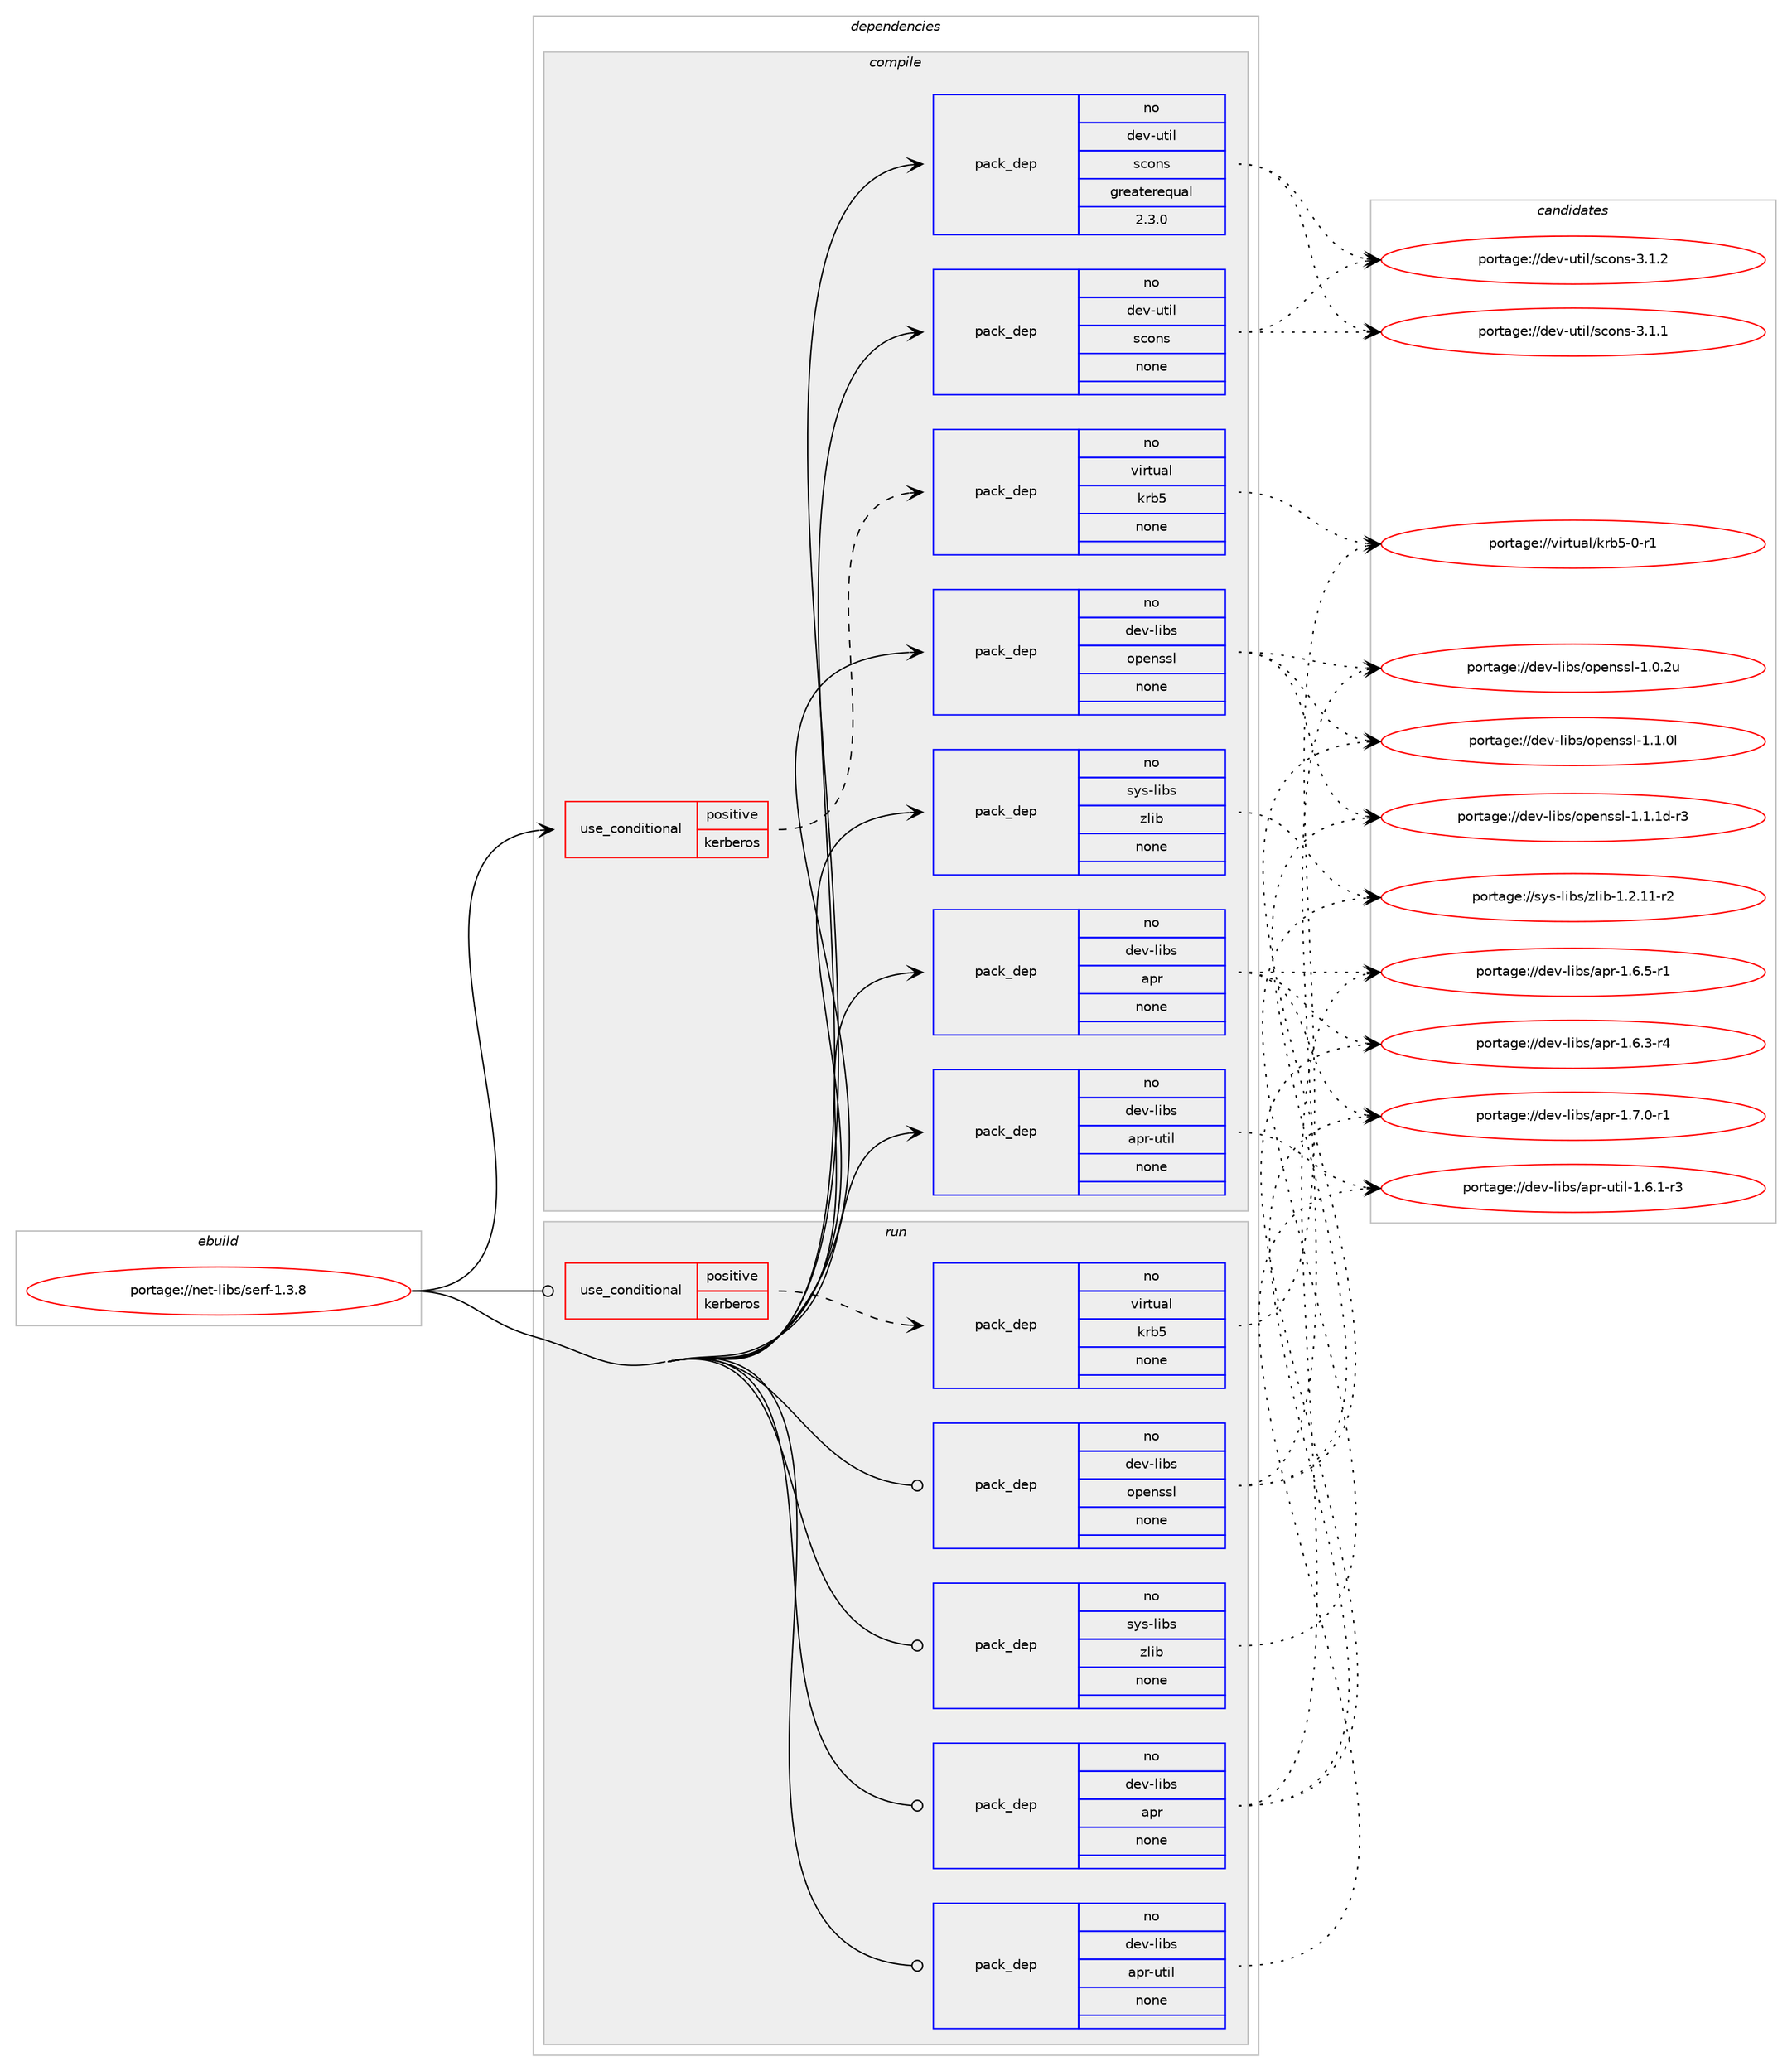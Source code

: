 digraph prolog {

# *************
# Graph options
# *************

newrank=true;
concentrate=true;
compound=true;
graph [rankdir=LR,fontname=Helvetica,fontsize=10,ranksep=1.5];#, ranksep=2.5, nodesep=0.2];
edge  [arrowhead=vee];
node  [fontname=Helvetica,fontsize=10];

# **********
# The ebuild
# **********

subgraph cluster_leftcol {
color=gray;
rank=same;
label=<<i>ebuild</i>>;
id [label="portage://net-libs/serf-1.3.8", color=red, width=4, href="../net-libs/serf-1.3.8.svg"];
}

# ****************
# The dependencies
# ****************

subgraph cluster_midcol {
color=gray;
label=<<i>dependencies</i>>;
subgraph cluster_compile {
fillcolor="#eeeeee";
style=filled;
label=<<i>compile</i>>;
subgraph cond27943 {
dependency131621 [label=<<TABLE BORDER="0" CELLBORDER="1" CELLSPACING="0" CELLPADDING="4"><TR><TD ROWSPAN="3" CELLPADDING="10">use_conditional</TD></TR><TR><TD>positive</TD></TR><TR><TD>kerberos</TD></TR></TABLE>>, shape=none, color=red];
subgraph pack101478 {
dependency131622 [label=<<TABLE BORDER="0" CELLBORDER="1" CELLSPACING="0" CELLPADDING="4" WIDTH="220"><TR><TD ROWSPAN="6" CELLPADDING="30">pack_dep</TD></TR><TR><TD WIDTH="110">no</TD></TR><TR><TD>virtual</TD></TR><TR><TD>krb5</TD></TR><TR><TD>none</TD></TR><TR><TD></TD></TR></TABLE>>, shape=none, color=blue];
}
dependency131621:e -> dependency131622:w [weight=20,style="dashed",arrowhead="vee"];
}
id:e -> dependency131621:w [weight=20,style="solid",arrowhead="vee"];
subgraph pack101479 {
dependency131623 [label=<<TABLE BORDER="0" CELLBORDER="1" CELLSPACING="0" CELLPADDING="4" WIDTH="220"><TR><TD ROWSPAN="6" CELLPADDING="30">pack_dep</TD></TR><TR><TD WIDTH="110">no</TD></TR><TR><TD>dev-libs</TD></TR><TR><TD>apr</TD></TR><TR><TD>none</TD></TR><TR><TD></TD></TR></TABLE>>, shape=none, color=blue];
}
id:e -> dependency131623:w [weight=20,style="solid",arrowhead="vee"];
subgraph pack101480 {
dependency131624 [label=<<TABLE BORDER="0" CELLBORDER="1" CELLSPACING="0" CELLPADDING="4" WIDTH="220"><TR><TD ROWSPAN="6" CELLPADDING="30">pack_dep</TD></TR><TR><TD WIDTH="110">no</TD></TR><TR><TD>dev-libs</TD></TR><TR><TD>apr-util</TD></TR><TR><TD>none</TD></TR><TR><TD></TD></TR></TABLE>>, shape=none, color=blue];
}
id:e -> dependency131624:w [weight=20,style="solid",arrowhead="vee"];
subgraph pack101481 {
dependency131625 [label=<<TABLE BORDER="0" CELLBORDER="1" CELLSPACING="0" CELLPADDING="4" WIDTH="220"><TR><TD ROWSPAN="6" CELLPADDING="30">pack_dep</TD></TR><TR><TD WIDTH="110">no</TD></TR><TR><TD>dev-libs</TD></TR><TR><TD>openssl</TD></TR><TR><TD>none</TD></TR><TR><TD></TD></TR></TABLE>>, shape=none, color=blue];
}
id:e -> dependency131625:w [weight=20,style="solid",arrowhead="vee"];
subgraph pack101482 {
dependency131626 [label=<<TABLE BORDER="0" CELLBORDER="1" CELLSPACING="0" CELLPADDING="4" WIDTH="220"><TR><TD ROWSPAN="6" CELLPADDING="30">pack_dep</TD></TR><TR><TD WIDTH="110">no</TD></TR><TR><TD>dev-util</TD></TR><TR><TD>scons</TD></TR><TR><TD>greaterequal</TD></TR><TR><TD>2.3.0</TD></TR></TABLE>>, shape=none, color=blue];
}
id:e -> dependency131626:w [weight=20,style="solid",arrowhead="vee"];
subgraph pack101483 {
dependency131627 [label=<<TABLE BORDER="0" CELLBORDER="1" CELLSPACING="0" CELLPADDING="4" WIDTH="220"><TR><TD ROWSPAN="6" CELLPADDING="30">pack_dep</TD></TR><TR><TD WIDTH="110">no</TD></TR><TR><TD>dev-util</TD></TR><TR><TD>scons</TD></TR><TR><TD>none</TD></TR><TR><TD></TD></TR></TABLE>>, shape=none, color=blue];
}
id:e -> dependency131627:w [weight=20,style="solid",arrowhead="vee"];
subgraph pack101484 {
dependency131628 [label=<<TABLE BORDER="0" CELLBORDER="1" CELLSPACING="0" CELLPADDING="4" WIDTH="220"><TR><TD ROWSPAN="6" CELLPADDING="30">pack_dep</TD></TR><TR><TD WIDTH="110">no</TD></TR><TR><TD>sys-libs</TD></TR><TR><TD>zlib</TD></TR><TR><TD>none</TD></TR><TR><TD></TD></TR></TABLE>>, shape=none, color=blue];
}
id:e -> dependency131628:w [weight=20,style="solid",arrowhead="vee"];
}
subgraph cluster_compileandrun {
fillcolor="#eeeeee";
style=filled;
label=<<i>compile and run</i>>;
}
subgraph cluster_run {
fillcolor="#eeeeee";
style=filled;
label=<<i>run</i>>;
subgraph cond27944 {
dependency131629 [label=<<TABLE BORDER="0" CELLBORDER="1" CELLSPACING="0" CELLPADDING="4"><TR><TD ROWSPAN="3" CELLPADDING="10">use_conditional</TD></TR><TR><TD>positive</TD></TR><TR><TD>kerberos</TD></TR></TABLE>>, shape=none, color=red];
subgraph pack101485 {
dependency131630 [label=<<TABLE BORDER="0" CELLBORDER="1" CELLSPACING="0" CELLPADDING="4" WIDTH="220"><TR><TD ROWSPAN="6" CELLPADDING="30">pack_dep</TD></TR><TR><TD WIDTH="110">no</TD></TR><TR><TD>virtual</TD></TR><TR><TD>krb5</TD></TR><TR><TD>none</TD></TR><TR><TD></TD></TR></TABLE>>, shape=none, color=blue];
}
dependency131629:e -> dependency131630:w [weight=20,style="dashed",arrowhead="vee"];
}
id:e -> dependency131629:w [weight=20,style="solid",arrowhead="odot"];
subgraph pack101486 {
dependency131631 [label=<<TABLE BORDER="0" CELLBORDER="1" CELLSPACING="0" CELLPADDING="4" WIDTH="220"><TR><TD ROWSPAN="6" CELLPADDING="30">pack_dep</TD></TR><TR><TD WIDTH="110">no</TD></TR><TR><TD>dev-libs</TD></TR><TR><TD>apr</TD></TR><TR><TD>none</TD></TR><TR><TD></TD></TR></TABLE>>, shape=none, color=blue];
}
id:e -> dependency131631:w [weight=20,style="solid",arrowhead="odot"];
subgraph pack101487 {
dependency131632 [label=<<TABLE BORDER="0" CELLBORDER="1" CELLSPACING="0" CELLPADDING="4" WIDTH="220"><TR><TD ROWSPAN="6" CELLPADDING="30">pack_dep</TD></TR><TR><TD WIDTH="110">no</TD></TR><TR><TD>dev-libs</TD></TR><TR><TD>apr-util</TD></TR><TR><TD>none</TD></TR><TR><TD></TD></TR></TABLE>>, shape=none, color=blue];
}
id:e -> dependency131632:w [weight=20,style="solid",arrowhead="odot"];
subgraph pack101488 {
dependency131633 [label=<<TABLE BORDER="0" CELLBORDER="1" CELLSPACING="0" CELLPADDING="4" WIDTH="220"><TR><TD ROWSPAN="6" CELLPADDING="30">pack_dep</TD></TR><TR><TD WIDTH="110">no</TD></TR><TR><TD>dev-libs</TD></TR><TR><TD>openssl</TD></TR><TR><TD>none</TD></TR><TR><TD></TD></TR></TABLE>>, shape=none, color=blue];
}
id:e -> dependency131633:w [weight=20,style="solid",arrowhead="odot"];
subgraph pack101489 {
dependency131634 [label=<<TABLE BORDER="0" CELLBORDER="1" CELLSPACING="0" CELLPADDING="4" WIDTH="220"><TR><TD ROWSPAN="6" CELLPADDING="30">pack_dep</TD></TR><TR><TD WIDTH="110">no</TD></TR><TR><TD>sys-libs</TD></TR><TR><TD>zlib</TD></TR><TR><TD>none</TD></TR><TR><TD></TD></TR></TABLE>>, shape=none, color=blue];
}
id:e -> dependency131634:w [weight=20,style="solid",arrowhead="odot"];
}
}

# **************
# The candidates
# **************

subgraph cluster_choices {
rank=same;
color=gray;
label=<<i>candidates</i>>;

subgraph choice101478 {
color=black;
nodesep=1;
choice1181051141161179710847107114985345484511449 [label="portage://virtual/krb5-0-r1", color=red, width=4,href="../virtual/krb5-0-r1.svg"];
dependency131622:e -> choice1181051141161179710847107114985345484511449:w [style=dotted,weight="100"];
}
subgraph choice101479 {
color=black;
nodesep=1;
choice100101118451081059811547971121144549465546484511449 [label="portage://dev-libs/apr-1.7.0-r1", color=red, width=4,href="../dev-libs/apr-1.7.0-r1.svg"];
choice100101118451081059811547971121144549465446534511449 [label="portage://dev-libs/apr-1.6.5-r1", color=red, width=4,href="../dev-libs/apr-1.6.5-r1.svg"];
choice100101118451081059811547971121144549465446514511452 [label="portage://dev-libs/apr-1.6.3-r4", color=red, width=4,href="../dev-libs/apr-1.6.3-r4.svg"];
dependency131623:e -> choice100101118451081059811547971121144549465546484511449:w [style=dotted,weight="100"];
dependency131623:e -> choice100101118451081059811547971121144549465446534511449:w [style=dotted,weight="100"];
dependency131623:e -> choice100101118451081059811547971121144549465446514511452:w [style=dotted,weight="100"];
}
subgraph choice101480 {
color=black;
nodesep=1;
choice10010111845108105981154797112114451171161051084549465446494511451 [label="portage://dev-libs/apr-util-1.6.1-r3", color=red, width=4,href="../dev-libs/apr-util-1.6.1-r3.svg"];
dependency131624:e -> choice10010111845108105981154797112114451171161051084549465446494511451:w [style=dotted,weight="100"];
}
subgraph choice101481 {
color=black;
nodesep=1;
choice1001011184510810598115471111121011101151151084549464946491004511451 [label="portage://dev-libs/openssl-1.1.1d-r3", color=red, width=4,href="../dev-libs/openssl-1.1.1d-r3.svg"];
choice100101118451081059811547111112101110115115108454946494648108 [label="portage://dev-libs/openssl-1.1.0l", color=red, width=4,href="../dev-libs/openssl-1.1.0l.svg"];
choice100101118451081059811547111112101110115115108454946484650117 [label="portage://dev-libs/openssl-1.0.2u", color=red, width=4,href="../dev-libs/openssl-1.0.2u.svg"];
dependency131625:e -> choice1001011184510810598115471111121011101151151084549464946491004511451:w [style=dotted,weight="100"];
dependency131625:e -> choice100101118451081059811547111112101110115115108454946494648108:w [style=dotted,weight="100"];
dependency131625:e -> choice100101118451081059811547111112101110115115108454946484650117:w [style=dotted,weight="100"];
}
subgraph choice101482 {
color=black;
nodesep=1;
choice100101118451171161051084711599111110115455146494650 [label="portage://dev-util/scons-3.1.2", color=red, width=4,href="../dev-util/scons-3.1.2.svg"];
choice100101118451171161051084711599111110115455146494649 [label="portage://dev-util/scons-3.1.1", color=red, width=4,href="../dev-util/scons-3.1.1.svg"];
dependency131626:e -> choice100101118451171161051084711599111110115455146494650:w [style=dotted,weight="100"];
dependency131626:e -> choice100101118451171161051084711599111110115455146494649:w [style=dotted,weight="100"];
}
subgraph choice101483 {
color=black;
nodesep=1;
choice100101118451171161051084711599111110115455146494650 [label="portage://dev-util/scons-3.1.2", color=red, width=4,href="../dev-util/scons-3.1.2.svg"];
choice100101118451171161051084711599111110115455146494649 [label="portage://dev-util/scons-3.1.1", color=red, width=4,href="../dev-util/scons-3.1.1.svg"];
dependency131627:e -> choice100101118451171161051084711599111110115455146494650:w [style=dotted,weight="100"];
dependency131627:e -> choice100101118451171161051084711599111110115455146494649:w [style=dotted,weight="100"];
}
subgraph choice101484 {
color=black;
nodesep=1;
choice11512111545108105981154712210810598454946504649494511450 [label="portage://sys-libs/zlib-1.2.11-r2", color=red, width=4,href="../sys-libs/zlib-1.2.11-r2.svg"];
dependency131628:e -> choice11512111545108105981154712210810598454946504649494511450:w [style=dotted,weight="100"];
}
subgraph choice101485 {
color=black;
nodesep=1;
choice1181051141161179710847107114985345484511449 [label="portage://virtual/krb5-0-r1", color=red, width=4,href="../virtual/krb5-0-r1.svg"];
dependency131630:e -> choice1181051141161179710847107114985345484511449:w [style=dotted,weight="100"];
}
subgraph choice101486 {
color=black;
nodesep=1;
choice100101118451081059811547971121144549465546484511449 [label="portage://dev-libs/apr-1.7.0-r1", color=red, width=4,href="../dev-libs/apr-1.7.0-r1.svg"];
choice100101118451081059811547971121144549465446534511449 [label="portage://dev-libs/apr-1.6.5-r1", color=red, width=4,href="../dev-libs/apr-1.6.5-r1.svg"];
choice100101118451081059811547971121144549465446514511452 [label="portage://dev-libs/apr-1.6.3-r4", color=red, width=4,href="../dev-libs/apr-1.6.3-r4.svg"];
dependency131631:e -> choice100101118451081059811547971121144549465546484511449:w [style=dotted,weight="100"];
dependency131631:e -> choice100101118451081059811547971121144549465446534511449:w [style=dotted,weight="100"];
dependency131631:e -> choice100101118451081059811547971121144549465446514511452:w [style=dotted,weight="100"];
}
subgraph choice101487 {
color=black;
nodesep=1;
choice10010111845108105981154797112114451171161051084549465446494511451 [label="portage://dev-libs/apr-util-1.6.1-r3", color=red, width=4,href="../dev-libs/apr-util-1.6.1-r3.svg"];
dependency131632:e -> choice10010111845108105981154797112114451171161051084549465446494511451:w [style=dotted,weight="100"];
}
subgraph choice101488 {
color=black;
nodesep=1;
choice1001011184510810598115471111121011101151151084549464946491004511451 [label="portage://dev-libs/openssl-1.1.1d-r3", color=red, width=4,href="../dev-libs/openssl-1.1.1d-r3.svg"];
choice100101118451081059811547111112101110115115108454946494648108 [label="portage://dev-libs/openssl-1.1.0l", color=red, width=4,href="../dev-libs/openssl-1.1.0l.svg"];
choice100101118451081059811547111112101110115115108454946484650117 [label="portage://dev-libs/openssl-1.0.2u", color=red, width=4,href="../dev-libs/openssl-1.0.2u.svg"];
dependency131633:e -> choice1001011184510810598115471111121011101151151084549464946491004511451:w [style=dotted,weight="100"];
dependency131633:e -> choice100101118451081059811547111112101110115115108454946494648108:w [style=dotted,weight="100"];
dependency131633:e -> choice100101118451081059811547111112101110115115108454946484650117:w [style=dotted,weight="100"];
}
subgraph choice101489 {
color=black;
nodesep=1;
choice11512111545108105981154712210810598454946504649494511450 [label="portage://sys-libs/zlib-1.2.11-r2", color=red, width=4,href="../sys-libs/zlib-1.2.11-r2.svg"];
dependency131634:e -> choice11512111545108105981154712210810598454946504649494511450:w [style=dotted,weight="100"];
}
}

}
